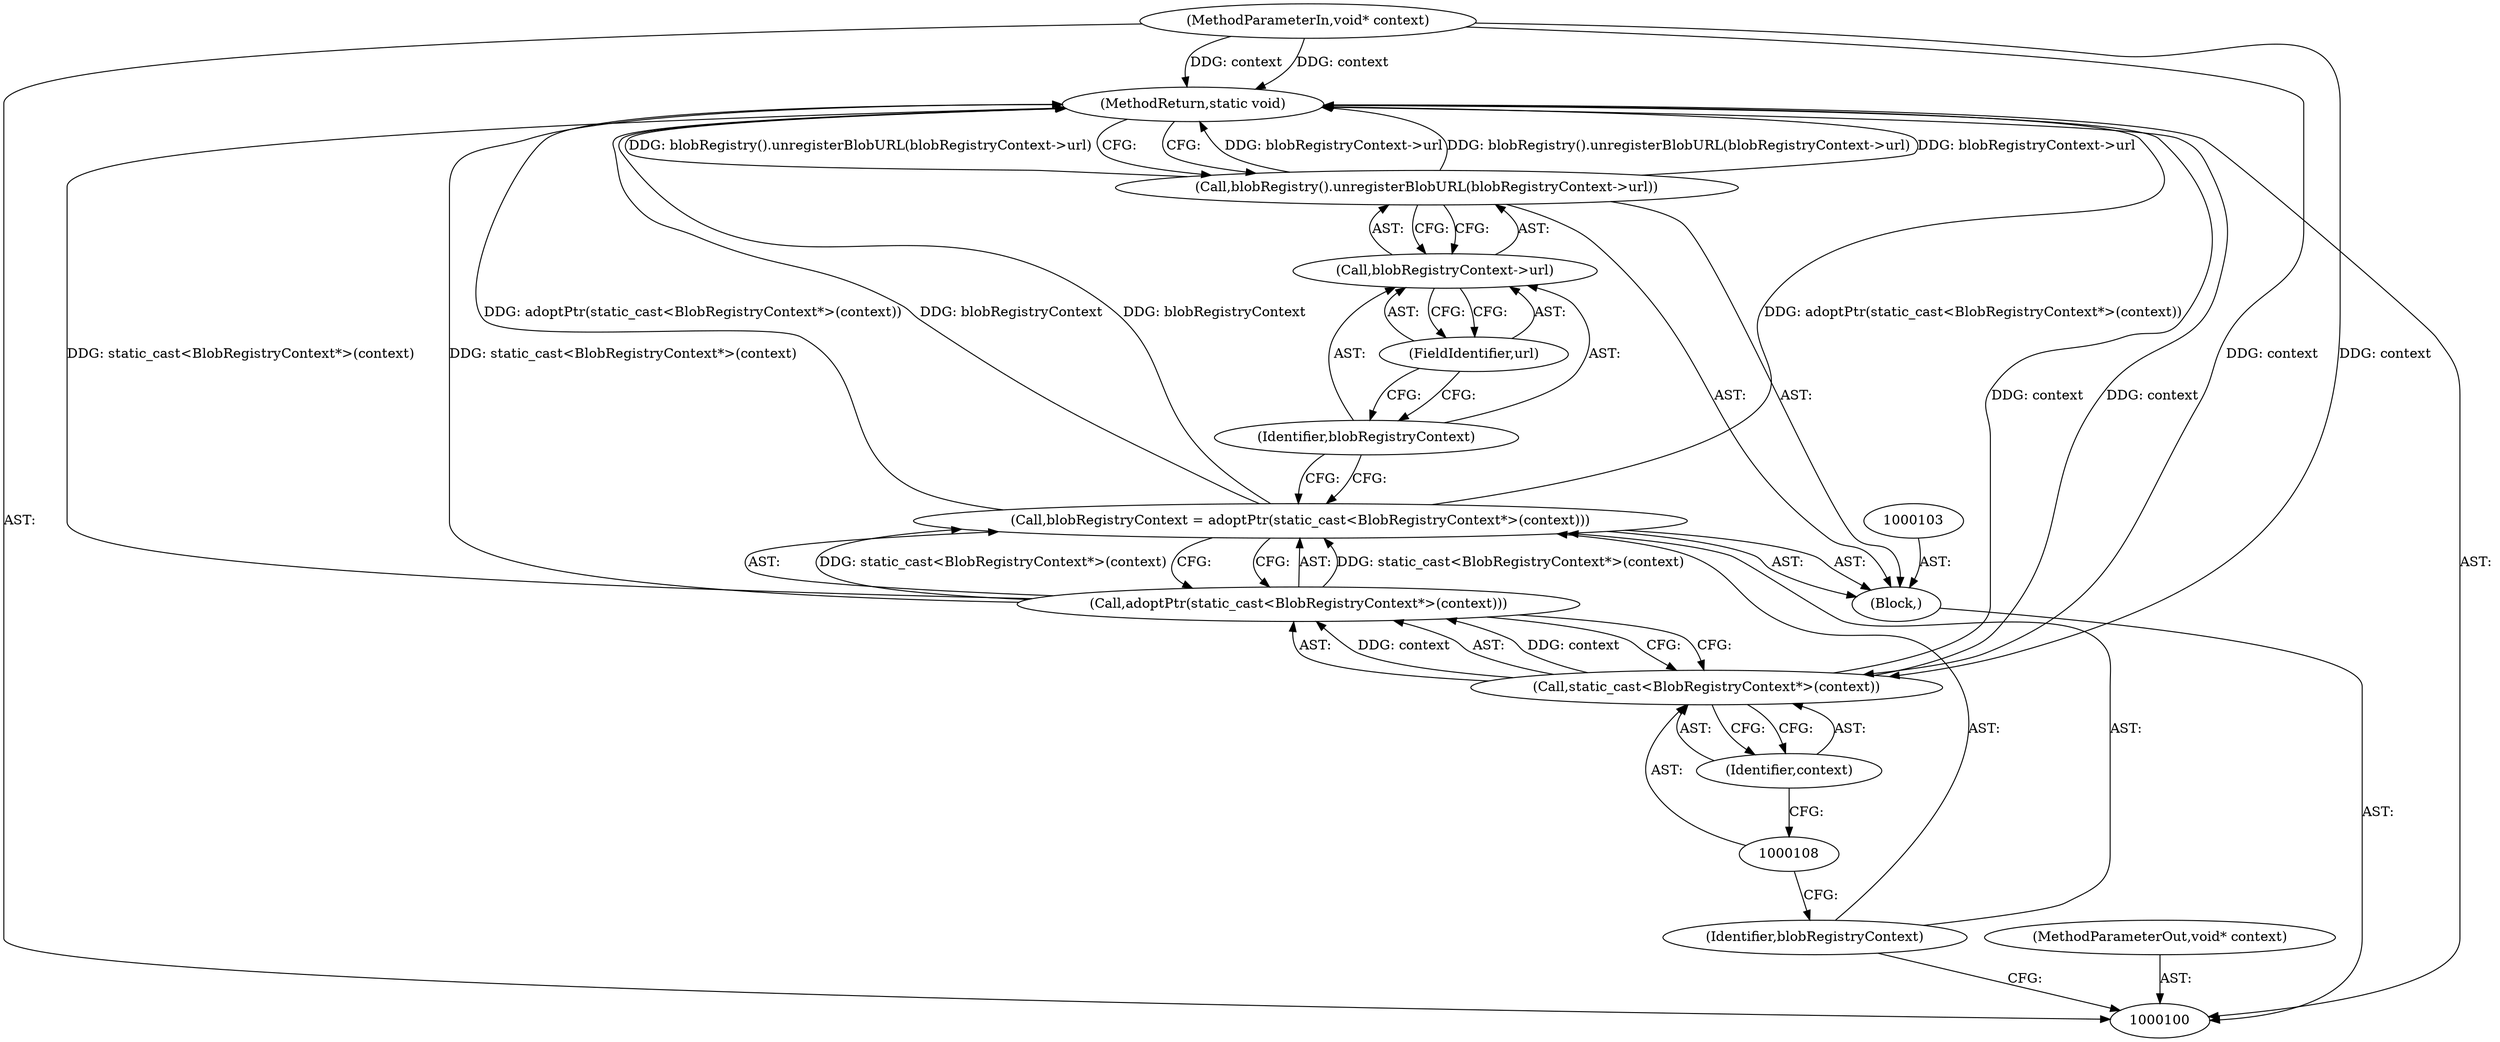 digraph "1_Chrome_d0c31f0342cefc46a3b3d80359a9779d044d4c0d_16" {
"1000114" [label="(MethodReturn,static void)"];
"1000101" [label="(MethodParameterIn,void* context)"];
"1000143" [label="(MethodParameterOut,void* context)"];
"1000102" [label="(Block,)"];
"1000104" [label="(Call,blobRegistryContext = adoptPtr(static_cast<BlobRegistryContext*>(context)))"];
"1000105" [label="(Identifier,blobRegistryContext)"];
"1000106" [label="(Call,adoptPtr(static_cast<BlobRegistryContext*>(context)))"];
"1000107" [label="(Call,static_cast<BlobRegistryContext*>(context))"];
"1000109" [label="(Identifier,context)"];
"1000111" [label="(Call,blobRegistryContext->url)"];
"1000112" [label="(Identifier,blobRegistryContext)"];
"1000110" [label="(Call,blobRegistry().unregisterBlobURL(blobRegistryContext->url))"];
"1000113" [label="(FieldIdentifier,url)"];
"1000114" -> "1000100"  [label="AST: "];
"1000114" -> "1000110"  [label="CFG: "];
"1000106" -> "1000114"  [label="DDG: static_cast<BlobRegistryContext*>(context)"];
"1000104" -> "1000114"  [label="DDG: blobRegistryContext"];
"1000104" -> "1000114"  [label="DDG: adoptPtr(static_cast<BlobRegistryContext*>(context))"];
"1000110" -> "1000114"  [label="DDG: blobRegistryContext->url"];
"1000110" -> "1000114"  [label="DDG: blobRegistry().unregisterBlobURL(blobRegistryContext->url)"];
"1000101" -> "1000114"  [label="DDG: context"];
"1000107" -> "1000114"  [label="DDG: context"];
"1000101" -> "1000100"  [label="AST: "];
"1000101" -> "1000114"  [label="DDG: context"];
"1000101" -> "1000107"  [label="DDG: context"];
"1000143" -> "1000100"  [label="AST: "];
"1000102" -> "1000100"  [label="AST: "];
"1000103" -> "1000102"  [label="AST: "];
"1000104" -> "1000102"  [label="AST: "];
"1000110" -> "1000102"  [label="AST: "];
"1000104" -> "1000102"  [label="AST: "];
"1000104" -> "1000106"  [label="CFG: "];
"1000105" -> "1000104"  [label="AST: "];
"1000106" -> "1000104"  [label="AST: "];
"1000112" -> "1000104"  [label="CFG: "];
"1000104" -> "1000114"  [label="DDG: blobRegistryContext"];
"1000104" -> "1000114"  [label="DDG: adoptPtr(static_cast<BlobRegistryContext*>(context))"];
"1000106" -> "1000104"  [label="DDG: static_cast<BlobRegistryContext*>(context)"];
"1000105" -> "1000104"  [label="AST: "];
"1000105" -> "1000100"  [label="CFG: "];
"1000108" -> "1000105"  [label="CFG: "];
"1000106" -> "1000104"  [label="AST: "];
"1000106" -> "1000107"  [label="CFG: "];
"1000107" -> "1000106"  [label="AST: "];
"1000104" -> "1000106"  [label="CFG: "];
"1000106" -> "1000114"  [label="DDG: static_cast<BlobRegistryContext*>(context)"];
"1000106" -> "1000104"  [label="DDG: static_cast<BlobRegistryContext*>(context)"];
"1000107" -> "1000106"  [label="DDG: context"];
"1000107" -> "1000106"  [label="AST: "];
"1000107" -> "1000109"  [label="CFG: "];
"1000108" -> "1000107"  [label="AST: "];
"1000109" -> "1000107"  [label="AST: "];
"1000106" -> "1000107"  [label="CFG: "];
"1000107" -> "1000114"  [label="DDG: context"];
"1000107" -> "1000106"  [label="DDG: context"];
"1000101" -> "1000107"  [label="DDG: context"];
"1000109" -> "1000107"  [label="AST: "];
"1000109" -> "1000108"  [label="CFG: "];
"1000107" -> "1000109"  [label="CFG: "];
"1000111" -> "1000110"  [label="AST: "];
"1000111" -> "1000113"  [label="CFG: "];
"1000112" -> "1000111"  [label="AST: "];
"1000113" -> "1000111"  [label="AST: "];
"1000110" -> "1000111"  [label="CFG: "];
"1000112" -> "1000111"  [label="AST: "];
"1000112" -> "1000104"  [label="CFG: "];
"1000113" -> "1000112"  [label="CFG: "];
"1000110" -> "1000102"  [label="AST: "];
"1000110" -> "1000111"  [label="CFG: "];
"1000111" -> "1000110"  [label="AST: "];
"1000114" -> "1000110"  [label="CFG: "];
"1000110" -> "1000114"  [label="DDG: blobRegistryContext->url"];
"1000110" -> "1000114"  [label="DDG: blobRegistry().unregisterBlobURL(blobRegistryContext->url)"];
"1000113" -> "1000111"  [label="AST: "];
"1000113" -> "1000112"  [label="CFG: "];
"1000111" -> "1000113"  [label="CFG: "];
}
